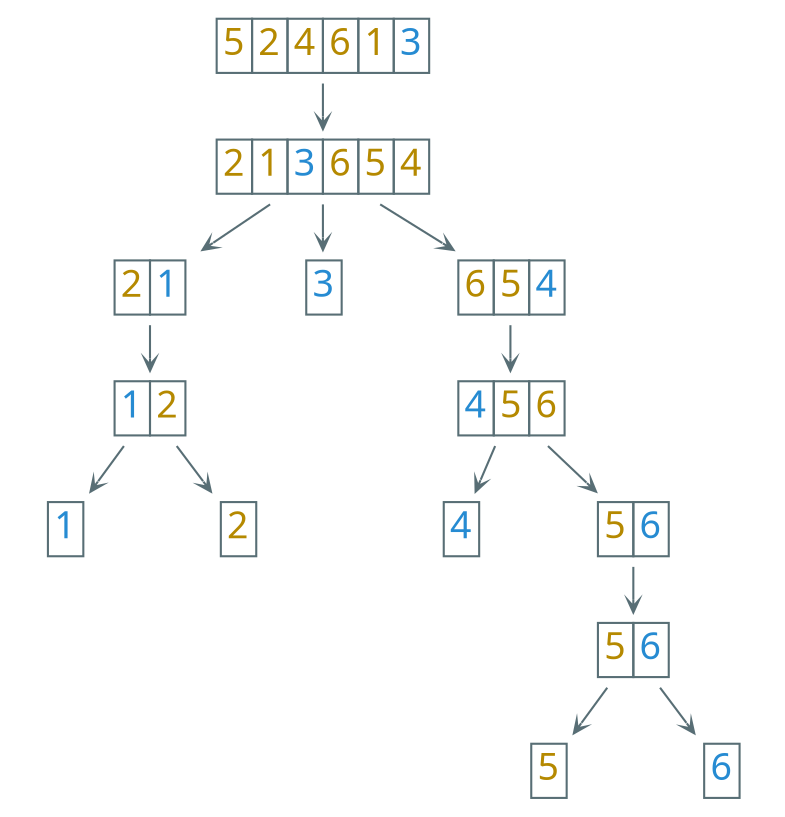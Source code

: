 digraph g {
    bgcolor=transparent
    graph [nodesep=0.4, ranksep=0.3]
    rankdir=TB
    node [shape=none, color="#586e75", fontcolor="#b58900", fontsize=18, fontname="LXGWWenKai"]
    edge [arrowhead=vee, color="#586e75", fontcolor="#268bd2", fontsize=16, fontname="LXGWWenKai", arrowsize=0.6]

    n1 [label=<<table width="3" cellspacing="0" border="0"><tr>
        <td border="1">5</td>
        <td border="1">2</td>
        <td border="1">4</td>
        <td border="1">6</td>
        <td border="1">1</td>
        <td border="1"><font color="#268bd2">3</font></td>
        </tr></table>>]

    n2 [label=<<table cellspacing="0" border="0"><tr>
        <td border="1">2</td>
        <td border="1">1</td>
        <td border="1"><font color="#268bd2">3</font></td>
        <td border="1">6</td>
        <td border="1">5</td>
        <td border="1">4</td>
        </tr></table>>]

    n3 [label=<<table cellspacing="0" border="0"><tr>
        <td border="1">2</td>
        <td border="1"><font color="#268bd2">1</font></td>
        </tr></table>>]

    n4 [label=<<table cellspacing="0" border="0"><tr>
        <td border="1"><font color="#268bd2">3</font></td>
        </tr></table>>]

    n5 [label=<<table cellspacing="0" border="0"><tr>
        <td border="1">6</td>
        <td border="1">5</td>
        <td border="1"><font color="#268bd2">4</font></td>
        </tr></table>>]

    n1 -> n2 -> {n3, n4, n5}

    n6 [label=<<table cellspacing="0" border="0"><tr>
        <td border="1"><font color="#268bd2">1</font></td>
        <td border="1">2</td>
        </tr></table>>]

    n7 [label=<<table cellspacing="0" border="0"><tr>
        <td border="1"><font color="#268bd2">4</font></td>
        <td border="1">5</td>
        <td border="1">6</td>
        </tr></table>>]

    n3 -> n6
    n5 -> n7

    n8 [label=<<table cellspacing="0" border="0"><tr>
        <td border="1"><font color="#268bd2">1</font></td>
        </tr></table>>]

    n9 [label=<<table cellspacing="0" border="0"><tr>
        <td border="1">2</td>
        </tr></table>>]

    n6 -> {n8, n9}

    n10 [label=<<table cellspacing="0" border="0"><tr>
        <td border="1"><font color="#268bd2">4</font></td>
        </tr></table>>]

    n11 [label=<<table cellspacing="0" border="0"><tr>
        <td border="1">5</td>
        <td border="1"><font color="#268bd2">6</font></td>
        </tr></table>>]

    n7 -> {n10, n11}

    n12 [label=<<table cellspacing="0" border="0"><tr>
        <td border="1">5</td>
        <td border="1"><font color="#268bd2">6</font></td>
        </tr></table>>]

    n11 -> n12

    n13 [label=<<table cellspacing="0" border="0"><tr>
        <td border="1">5</td>
        </tr></table>>]

    n14 [label=<<table cellspacing="0" border="0"><tr>
        <td border="1"><font color="#268bd2">6</font></td>
        </tr></table>>]

    n12 -> {n13, n14}
}